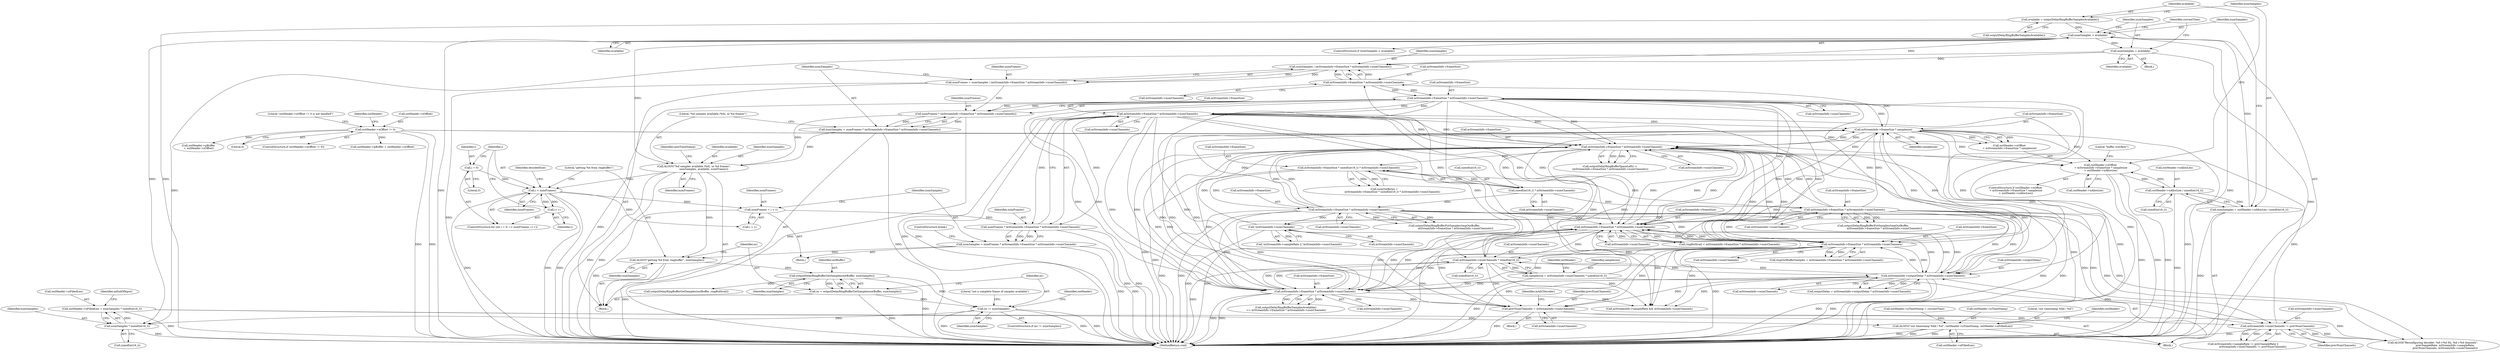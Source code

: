 digraph "0_Android_8e438e153f661e9df8db0ac41d587e940352df06@API" {
"1001277" [label="(Call,outHeader->nFilledLen = numSamples * sizeof(int16_t))"];
"1001281" [label="(Call,numSamples * sizeof(int16_t))"];
"1001102" [label="(Call,numSamples > available)"];
"1001093" [label="(Call,numSamples = outHeader->nAllocLen / sizeof(int16_t))"];
"1001095" [label="(Call,outHeader->nAllocLen / sizeof(int16_t))"];
"1001063" [label="(Call,outHeader->nOffset\n + mStreamInfo->frameSize * samplesize\n > outHeader->nAllocLen)"];
"1001029" [label="(Call,outHeader->nOffset != 0)"];
"1001068" [label="(Call,mStreamInfo->frameSize * samplesize)"];
"1000713" [label="(Call,mStreamInfo->frameSize * mStreamInfo->numChannels)"];
"1000664" [label="(Call,mStreamInfo->frameSize * sizeof(int16_t) * mStreamInfo->numChannels)"];
"1000592" [label="(Call,mStreamInfo->frameSize * mStreamInfo->numChannels)"];
"1000683" [label="(Call,mStreamInfo->frameSize * mStreamInfo->numChannels)"];
"1000668" [label="(Call,sizeof(int16_t) * mStreamInfo->numChannels)"];
"1001353" [label="(Call,mStreamInfo->frameSize * mStreamInfo->numChannels)"];
"1000982" [label="(Call,mStreamInfo->frameSize * mStreamInfo->numChannels)"];
"1001132" [label="(Call,mStreamInfo->frameSize * mStreamInfo->numChannels)"];
"1001121" [label="(Call,mStreamInfo->frameSize * mStreamInfo->numChannels)"];
"1001056" [label="(Call,mStreamInfo->numChannels * sizeof(int16_t))"];
"1000906" [label="(Call,mStreamInfo->outputDelay * mStreamInfo->numChannels)"];
"1000845" [label="(Call,!mStreamInfo->numChannels)"];
"1001009" [label="(Call,mStreamInfo->frameSize * mStreamInfo->numChannels)"];
"1001244" [label="(Call,mStreamInfo->frameSize * mStreamInfo->numChannels)"];
"1000784" [label="(Call,mStreamInfo->numChannels != prevNumChannels)"];
"1000549" [label="(Call,prevNumChannels = mStreamInfo->numChannels)"];
"1001054" [label="(Call,samplesize = mStreamInfo->numChannels * sizeof(int16_t))"];
"1001089" [label="(Call,available = outputDelayRingBufferSamplesAvailable())"];
"1001106" [label="(Call,numSamples = available)"];
"1001262" [label="(Call,ns != numSamples)"];
"1001256" [label="(Call,ns = outputDelayRingBufferGetSamples(outBuffer, numSamples))"];
"1001258" [label="(Call,outputDelayRingBufferGetSamples(outBuffer, numSamples))"];
"1001252" [label="(Call,ALOGV(\"getting %d from ringbuffer\", numSamples))"];
"1001240" [label="(Call,numSamples = numFrames * mStreamInfo->frameSize * mStreamInfo->numChannels)"];
"1001242" [label="(Call,numFrames * mStreamInfo->frameSize * mStreamInfo->numChannels)"];
"1001235" [label="(Call,numFrames = i + 1)"];
"1001165" [label="(Call,i < numFrames)"];
"1001162" [label="(Call,i = 0)"];
"1001168" [label="(Call,i++)"];
"1001139" [label="(Call,ALOGV(\"%d samples available (%d), or %d frames\",\n                        numSamples, available, numFrames))"];
"1001128" [label="(Call,numSamples = numFrames * (mStreamInfo->frameSize * mStreamInfo->numChannels))"];
"1001130" [label="(Call,numFrames * (mStreamInfo->frameSize * mStreamInfo->numChannels))"];
"1001117" [label="(Call,numFrames = numSamples / (mStreamInfo->frameSize * mStreamInfo->numChannels))"];
"1001119" [label="(Call,numSamples / (mStreamInfo->frameSize * mStreamInfo->numChannels))"];
"1001327" [label="(Call,ALOGV(\"out timestamp %lld / %d\", outHeader->nTimeStamp, outHeader->nFilledLen))"];
"1001252" [label="(Call,ALOGV(\"getting %d from ringbuffer\", numSamples))"];
"1001281" [label="(Call,numSamples * sizeof(int16_t))"];
"1000592" [label="(Call,mStreamInfo->frameSize * mStreamInfo->numChannels)"];
"1000910" [label="(Call,mStreamInfo->numChannels)"];
"1001142" [label="(Identifier,available)"];
"1000668" [label="(Call,sizeof(int16_t) * mStreamInfo->numChannels)"];
"1001060" [label="(Call,sizeof(int16_t))"];
"1001279" [label="(Identifier,outHeader)"];
"1001259" [label="(Identifier,outBuffer)"];
"1001236" [label="(Identifier,numFrames)"];
"1001068" [label="(Call,mStreamInfo->frameSize * samplesize)"];
"1001089" [label="(Call,available = outputDelayRingBufferSamplesAvailable())"];
"1000664" [label="(Call,mStreamInfo->frameSize * sizeof(int16_t) * mStreamInfo->numChannels)"];
"1000785" [label="(Call,mStreamInfo->numChannels)"];
"1001310" [label="(Call,outHeader->nTimeStamp = currentTime)"];
"1000714" [label="(Call,mStreamInfo->frameSize)"];
"1000593" [label="(Call,mStreamInfo->frameSize)"];
"1001162" [label="(Call,i = 0)"];
"1001094" [label="(Identifier,numSamples)"];
"1001056" [label="(Call,mStreamInfo->numChannels * sizeof(int16_t))"];
"1001130" [label="(Call,numFrames * (mStreamInfo->frameSize * mStreamInfo->numChannels))"];
"1000788" [label="(Identifier,prevNumChannels)"];
"1000687" [label="(Call,mStreamInfo->numChannels)"];
"1000986" [label="(Call,mStreamInfo->numChannels)"];
"1000555" [label="(Identifier,mAACDecoder)"];
"1001243" [label="(Identifier,numFrames)"];
"1000784" [label="(Call,mStreamInfo->numChannels != prevNumChannels)"];
"1001007" [label="(Call,outputDelayRingBufferSamplesAvailable()\n >= mStreamInfo->frameSize * mStreamInfo->numChannels)"];
"1001090" [label="(Identifier,available)"];
"1001108" [label="(Identifier,available)"];
"1001254" [label="(Identifier,numSamples)"];
"1000147" [label="(Block,)"];
"1001103" [label="(Identifier,numSamples)"];
"1001111" [label="(Identifier,currentTime)"];
"1001115" [label="(Block,)"];
"1001329" [label="(Call,outHeader->nTimeStamp)"];
"1001133" [label="(Call,mStreamInfo->frameSize)"];
"1001099" [label="(Call,sizeof(int16_t))"];
"1001028" [label="(ControlStructure,if (outHeader->nOffset != 0))"];
"1000550" [label="(Identifier,prevNumChannels)"];
"1001167" [label="(Identifier,numFrames)"];
"1001267" [label="(Literal,\"not a complete frame of samples available\")"];
"1001332" [label="(Call,outHeader->nFilledLen)"];
"1000681" [label="(Call,outputDelayRingBufferPutSamples(tmpOutBuffer,\n                            mStreamInfo->frameSize * mStreamInfo->numChannels))"];
"1001263" [label="(Identifier,ns)"];
"1000717" [label="(Call,mStreamInfo->numChannels)"];
"1000551" [label="(Call,mStreamInfo->numChannels)"];
"1001251" [label="(ControlStructure,break;)"];
"1000711" [label="(Call,outputDelayRingBufferPutSamples(tmpOutBuffer,\n                            mStreamInfo->frameSize * mStreamInfo->numChannels))"];
"1000845" [label="(Call,!mStreamInfo->numChannels)"];
"1001143" [label="(Identifier,numFrames)"];
"1001168" [label="(Call,i++)"];
"1001141" [label="(Identifier,numSamples)"];
"1001282" [label="(Identifier,numSamples)"];
"1000906" [label="(Call,mStreamInfo->outputDelay * mStreamInfo->numChannels)"];
"1001101" [label="(ControlStructure,if (numSamples > available))"];
"1001104" [label="(Identifier,available)"];
"1001287" [label="(Identifier,mEndOfInput)"];
"1000590" [label="(Call,outputDelayRingBufferSpaceLeft() <\n (mStreamInfo->frameSize * mStreamInfo->numChannels))"];
"1001261" [label="(ControlStructure,if (ns != numSamples))"];
"1001093" [label="(Call,numSamples = outHeader->nAllocLen / sizeof(int16_t))"];
"1001122" [label="(Call,mStreamInfo->frameSize)"];
"1001262" [label="(Call,ns != numSamples)"];
"1001072" [label="(Identifier,samplesize)"];
"1001283" [label="(Call,sizeof(int16_t))"];
"1001328" [label="(Literal,\"out timestamp %lld / %d\")"];
"1001264" [label="(Identifier,numSamples)"];
"1001336" [label="(Identifier,outHeader)"];
"1001066" [label="(Identifier,outHeader)"];
"1001437" [label="(MethodReturn,void)"];
"1001046" [label="(Call,outHeader->pBuffer + outHeader->nOffset)"];
"1001160" [label="(ControlStructure,for (int i = 0; i < numFrames; i++))"];
"1000983" [label="(Call,mStreamInfo->frameSize)"];
"1001379" [label="(Call,outHeader->pBuffer\n + outHeader->nOffset)"];
"1001055" [label="(Identifier,samplesize)"];
"1000662" [label="(Call,numOutBytes =\n                    mStreamInfo->frameSize * sizeof(int16_t) * mStreamInfo->numChannels)"];
"1001389" [label="(Call,outputDelayRingBufferGetSamples(outBuffer, ringBufAvail))"];
"1001033" [label="(Literal,0)"];
"1001078" [label="(Literal,\"buffer overflow\")"];
"1001030" [label="(Call,outHeader->nOffset)"];
"1001248" [label="(Call,mStreamInfo->numChannels)"];
"1001010" [label="(Call,mStreamInfo->frameSize)"];
"1000907" [label="(Call,mStreamInfo->outputDelay)"];
"1000274" [label="(Call,mStreamInfo->sampleRate && mStreamInfo->numChannels)"];
"1001327" [label="(Call,ALOGV(\"out timestamp %lld / %d\", outHeader->nTimeStamp, outHeader->nFilledLen))"];
"1001120" [label="(Identifier,numSamples)"];
"1001166" [label="(Identifier,i)"];
"1001128" [label="(Call,numSamples = numFrames * (mStreamInfo->frameSize * mStreamInfo->numChannels))"];
"1000980" [label="(Call,tmpOutBufferSamples = mStreamInfo->frameSize * mStreamInfo->numChannels)"];
"1000904" [label="(Call,outputDelay = mStreamInfo->outputDelay * mStreamInfo->numChannels)"];
"1001095" [label="(Call,outHeader->nAllocLen / sizeof(int16_t))"];
"1001253" [label="(Literal,\"getting %d from ringbuffer\")"];
"1001013" [label="(Call,mStreamInfo->numChannels)"];
"1001073" [label="(Call,outHeader->nAllocLen)"];
"1001102" [label="(Call,numSamples > available)"];
"1001054" [label="(Call,samplesize = mStreamInfo->numChannels * sizeof(int16_t))"];
"1000846" [label="(Call,mStreamInfo->numChannels)"];
"1001256" [label="(Call,ns = outputDelayRingBufferGetSamples(outBuffer, numSamples))"];
"1001062" [label="(ControlStructure,if (outHeader->nOffset\n + mStreamInfo->frameSize * samplesize\n > outHeader->nAllocLen))"];
"1001064" [label="(Call,outHeader->nOffset\n + mStreamInfo->frameSize * samplesize)"];
"1001029" [label="(Call,outHeader->nOffset != 0)"];
"1000549" [label="(Call,prevNumChannels = mStreamInfo->numChannels)"];
"1001063" [label="(Call,outHeader->nOffset\n + mStreamInfo->frameSize * samplesize\n > outHeader->nAllocLen)"];
"1001277" [label="(Call,outHeader->nFilledLen = numSamples * sizeof(int16_t))"];
"1001354" [label="(Call,mStreamInfo->frameSize)"];
"1001245" [label="(Call,mStreamInfo->frameSize)"];
"1001106" [label="(Call,numSamples = available)"];
"1001260" [label="(Identifier,numSamples)"];
"1001139" [label="(Call,ALOGV(\"%d samples available (%d), or %d frames\",\n                        numSamples, available, numFrames))"];
"1001132" [label="(Call,mStreamInfo->frameSize * mStreamInfo->numChannels)"];
"1001235" [label="(Call,numFrames = i + 1)"];
"1001165" [label="(Call,i < numFrames)"];
"1001241" [label="(Identifier,numSamples)"];
"1000665" [label="(Call,mStreamInfo->frameSize)"];
"1001242" [label="(Call,numFrames * mStreamInfo->frameSize * mStreamInfo->numChannels)"];
"1001036" [label="(Literal,\"outHeader->nOffset != 0 is not handled\")"];
"1001131" [label="(Identifier,numFrames)"];
"1000683" [label="(Call,mStreamInfo->frameSize * mStreamInfo->numChannels)"];
"1001257" [label="(Identifier,ns)"];
"1000713" [label="(Call,mStreamInfo->frameSize * mStreamInfo->numChannels)"];
"1000671" [label="(Call,mStreamInfo->numChannels)"];
"1001278" [label="(Call,outHeader->nFilledLen)"];
"1001091" [label="(Call,outputDelayRingBufferSamplesAvailable())"];
"1001009" [label="(Call,mStreamInfo->frameSize * mStreamInfo->numChannels)"];
"1000982" [label="(Call,mStreamInfo->frameSize * mStreamInfo->numChannels)"];
"1001125" [label="(Call,mStreamInfo->numChannels)"];
"1001105" [label="(Block,)"];
"1001096" [label="(Call,outHeader->nAllocLen)"];
"1001258" [label="(Call,outputDelayRingBufferGetSamples(outBuffer, numSamples))"];
"1001117" [label="(Call,numFrames = numSamples / (mStreamInfo->frameSize * mStreamInfo->numChannels))"];
"1001173" [label="(Identifier,decodedSize)"];
"1000778" [label="(Call,mStreamInfo->sampleRate != prevSampleRate ||\n                        mStreamInfo->numChannels != prevNumChannels)"];
"1001237" [label="(Call,i + 1)"];
"1001048" [label="(Identifier,outHeader)"];
"1001121" [label="(Call,mStreamInfo->frameSize * mStreamInfo->numChannels)"];
"1001163" [label="(Identifier,i)"];
"1000684" [label="(Call,mStreamInfo->frameSize)"];
"1001357" [label="(Call,mStreamInfo->numChannels)"];
"1001119" [label="(Call,numSamples / (mStreamInfo->frameSize * mStreamInfo->numChannels))"];
"1000790" [label="(Call,ALOGI(\"Reconfiguring decoder: %d->%d Hz, %d->%d channels\",\n                              prevSampleRate, mStreamInfo->sampleRate,\n                              prevNumChannels, mStreamInfo->numChannels))"];
"1001118" [label="(Identifier,numFrames)"];
"1001169" [label="(Identifier,i)"];
"1000596" [label="(Call,mStreamInfo->numChannels)"];
"1001351" [label="(Call,ringBufAvail < mStreamInfo->frameSize * mStreamInfo->numChannels)"];
"1001129" [label="(Identifier,numSamples)"];
"1001207" [label="(Block,)"];
"1000669" [label="(Call,sizeof(int16_t))"];
"1001164" [label="(Literal,0)"];
"1001016" [label="(Block,)"];
"1000840" [label="(Call,!mStreamInfo->sampleRate || !mStreamInfo->numChannels)"];
"1001146" [label="(Identifier,nextTimeStamp)"];
"1001353" [label="(Call,mStreamInfo->frameSize * mStreamInfo->numChannels)"];
"1001136" [label="(Call,mStreamInfo->numChannels)"];
"1001240" [label="(Call,numSamples = numFrames * mStreamInfo->frameSize * mStreamInfo->numChannels)"];
"1001057" [label="(Call,mStreamInfo->numChannels)"];
"1001140" [label="(Literal,\"%d samples available (%d), or %d frames\")"];
"1001069" [label="(Call,mStreamInfo->frameSize)"];
"1001107" [label="(Identifier,numSamples)"];
"1001244" [label="(Call,mStreamInfo->frameSize * mStreamInfo->numChannels)"];
"1001277" -> "1001016"  [label="AST: "];
"1001277" -> "1001281"  [label="CFG: "];
"1001278" -> "1001277"  [label="AST: "];
"1001281" -> "1001277"  [label="AST: "];
"1001287" -> "1001277"  [label="CFG: "];
"1001277" -> "1001437"  [label="DDG: "];
"1001281" -> "1001277"  [label="DDG: "];
"1001277" -> "1001327"  [label="DDG: "];
"1001281" -> "1001283"  [label="CFG: "];
"1001282" -> "1001281"  [label="AST: "];
"1001283" -> "1001281"  [label="AST: "];
"1001281" -> "1001437"  [label="DDG: "];
"1001102" -> "1001281"  [label="DDG: "];
"1001106" -> "1001281"  [label="DDG: "];
"1001262" -> "1001281"  [label="DDG: "];
"1001102" -> "1001101"  [label="AST: "];
"1001102" -> "1001104"  [label="CFG: "];
"1001103" -> "1001102"  [label="AST: "];
"1001104" -> "1001102"  [label="AST: "];
"1001107" -> "1001102"  [label="CFG: "];
"1001111" -> "1001102"  [label="CFG: "];
"1001102" -> "1001437"  [label="DDG: "];
"1001102" -> "1001437"  [label="DDG: "];
"1001093" -> "1001102"  [label="DDG: "];
"1001089" -> "1001102"  [label="DDG: "];
"1001102" -> "1001106"  [label="DDG: "];
"1001102" -> "1001119"  [label="DDG: "];
"1001102" -> "1001139"  [label="DDG: "];
"1001093" -> "1001016"  [label="AST: "];
"1001093" -> "1001095"  [label="CFG: "];
"1001094" -> "1001093"  [label="AST: "];
"1001095" -> "1001093"  [label="AST: "];
"1001103" -> "1001093"  [label="CFG: "];
"1001093" -> "1001437"  [label="DDG: "];
"1001095" -> "1001093"  [label="DDG: "];
"1001095" -> "1001099"  [label="CFG: "];
"1001096" -> "1001095"  [label="AST: "];
"1001099" -> "1001095"  [label="AST: "];
"1001095" -> "1001437"  [label="DDG: "];
"1001095" -> "1001063"  [label="DDG: "];
"1001063" -> "1001095"  [label="DDG: "];
"1001063" -> "1001062"  [label="AST: "];
"1001063" -> "1001073"  [label="CFG: "];
"1001064" -> "1001063"  [label="AST: "];
"1001073" -> "1001063"  [label="AST: "];
"1001078" -> "1001063"  [label="CFG: "];
"1001090" -> "1001063"  [label="CFG: "];
"1001063" -> "1001437"  [label="DDG: "];
"1001063" -> "1001437"  [label="DDG: "];
"1001063" -> "1001437"  [label="DDG: "];
"1001029" -> "1001063"  [label="DDG: "];
"1001068" -> "1001063"  [label="DDG: "];
"1001068" -> "1001063"  [label="DDG: "];
"1001029" -> "1001028"  [label="AST: "];
"1001029" -> "1001033"  [label="CFG: "];
"1001030" -> "1001029"  [label="AST: "];
"1001033" -> "1001029"  [label="AST: "];
"1001036" -> "1001029"  [label="CFG: "];
"1001048" -> "1001029"  [label="CFG: "];
"1001029" -> "1001437"  [label="DDG: "];
"1001029" -> "1001437"  [label="DDG: "];
"1001029" -> "1001046"  [label="DDG: "];
"1001029" -> "1001064"  [label="DDG: "];
"1001029" -> "1001379"  [label="DDG: "];
"1001068" -> "1001064"  [label="AST: "];
"1001068" -> "1001072"  [label="CFG: "];
"1001069" -> "1001068"  [label="AST: "];
"1001072" -> "1001068"  [label="AST: "];
"1001064" -> "1001068"  [label="CFG: "];
"1001068" -> "1001437"  [label="DDG: "];
"1001068" -> "1001437"  [label="DDG: "];
"1001068" -> "1000592"  [label="DDG: "];
"1001068" -> "1000982"  [label="DDG: "];
"1001068" -> "1001009"  [label="DDG: "];
"1001068" -> "1001064"  [label="DDG: "];
"1001068" -> "1001064"  [label="DDG: "];
"1000713" -> "1001068"  [label="DDG: "];
"1000683" -> "1001068"  [label="DDG: "];
"1001353" -> "1001068"  [label="DDG: "];
"1000982" -> "1001068"  [label="DDG: "];
"1001132" -> "1001068"  [label="DDG: "];
"1001009" -> "1001068"  [label="DDG: "];
"1001244" -> "1001068"  [label="DDG: "];
"1000592" -> "1001068"  [label="DDG: "];
"1001054" -> "1001068"  [label="DDG: "];
"1001068" -> "1001121"  [label="DDG: "];
"1001068" -> "1001353"  [label="DDG: "];
"1000713" -> "1000711"  [label="AST: "];
"1000713" -> "1000717"  [label="CFG: "];
"1000714" -> "1000713"  [label="AST: "];
"1000717" -> "1000713"  [label="AST: "];
"1000711" -> "1000713"  [label="CFG: "];
"1000713" -> "1001437"  [label="DDG: "];
"1000713" -> "1001437"  [label="DDG: "];
"1000713" -> "1000592"  [label="DDG: "];
"1000713" -> "1000592"  [label="DDG: "];
"1000713" -> "1000711"  [label="DDG: "];
"1000713" -> "1000711"  [label="DDG: "];
"1000664" -> "1000713"  [label="DDG: "];
"1000668" -> "1000713"  [label="DDG: "];
"1000713" -> "1000784"  [label="DDG: "];
"1000713" -> "1000790"  [label="DDG: "];
"1000713" -> "1000845"  [label="DDG: "];
"1000713" -> "1000906"  [label="DDG: "];
"1000713" -> "1000982"  [label="DDG: "];
"1000713" -> "1001009"  [label="DDG: "];
"1000713" -> "1001353"  [label="DDG: "];
"1000664" -> "1000662"  [label="AST: "];
"1000664" -> "1000668"  [label="CFG: "];
"1000665" -> "1000664"  [label="AST: "];
"1000668" -> "1000664"  [label="AST: "];
"1000662" -> "1000664"  [label="CFG: "];
"1000664" -> "1001437"  [label="DDG: "];
"1000664" -> "1000662"  [label="DDG: "];
"1000664" -> "1000662"  [label="DDG: "];
"1000592" -> "1000664"  [label="DDG: "];
"1000668" -> "1000664"  [label="DDG: "];
"1000664" -> "1000683"  [label="DDG: "];
"1000592" -> "1000590"  [label="AST: "];
"1000592" -> "1000596"  [label="CFG: "];
"1000593" -> "1000592"  [label="AST: "];
"1000596" -> "1000592"  [label="AST: "];
"1000590" -> "1000592"  [label="CFG: "];
"1000592" -> "1001437"  [label="DDG: "];
"1000592" -> "1001437"  [label="DDG: "];
"1000592" -> "1000590"  [label="DDG: "];
"1000592" -> "1000590"  [label="DDG: "];
"1000683" -> "1000592"  [label="DDG: "];
"1000683" -> "1000592"  [label="DDG: "];
"1001353" -> "1000592"  [label="DDG: "];
"1001353" -> "1000592"  [label="DDG: "];
"1000982" -> "1000592"  [label="DDG: "];
"1000982" -> "1000592"  [label="DDG: "];
"1001132" -> "1000592"  [label="DDG: "];
"1001132" -> "1000592"  [label="DDG: "];
"1001009" -> "1000592"  [label="DDG: "];
"1001009" -> "1000592"  [label="DDG: "];
"1001244" -> "1000592"  [label="DDG: "];
"1001244" -> "1000592"  [label="DDG: "];
"1000784" -> "1000592"  [label="DDG: "];
"1000845" -> "1000592"  [label="DDG: "];
"1001056" -> "1000592"  [label="DDG: "];
"1000906" -> "1000592"  [label="DDG: "];
"1000592" -> "1000668"  [label="DDG: "];
"1000592" -> "1000906"  [label="DDG: "];
"1000592" -> "1000982"  [label="DDG: "];
"1000592" -> "1001009"  [label="DDG: "];
"1000592" -> "1001353"  [label="DDG: "];
"1000683" -> "1000681"  [label="AST: "];
"1000683" -> "1000687"  [label="CFG: "];
"1000684" -> "1000683"  [label="AST: "];
"1000687" -> "1000683"  [label="AST: "];
"1000681" -> "1000683"  [label="CFG: "];
"1000683" -> "1001437"  [label="DDG: "];
"1000683" -> "1001437"  [label="DDG: "];
"1000683" -> "1000681"  [label="DDG: "];
"1000683" -> "1000681"  [label="DDG: "];
"1000668" -> "1000683"  [label="DDG: "];
"1000683" -> "1000784"  [label="DDG: "];
"1000683" -> "1000790"  [label="DDG: "];
"1000683" -> "1000845"  [label="DDG: "];
"1000683" -> "1000906"  [label="DDG: "];
"1000683" -> "1000982"  [label="DDG: "];
"1000683" -> "1001009"  [label="DDG: "];
"1000683" -> "1001353"  [label="DDG: "];
"1000668" -> "1000671"  [label="CFG: "];
"1000669" -> "1000668"  [label="AST: "];
"1000671" -> "1000668"  [label="AST: "];
"1001353" -> "1001351"  [label="AST: "];
"1001353" -> "1001357"  [label="CFG: "];
"1001354" -> "1001353"  [label="AST: "];
"1001357" -> "1001353"  [label="AST: "];
"1001351" -> "1001353"  [label="CFG: "];
"1001353" -> "1001437"  [label="DDG: "];
"1001353" -> "1001437"  [label="DDG: "];
"1001353" -> "1000274"  [label="DDG: "];
"1001353" -> "1000549"  [label="DDG: "];
"1001353" -> "1000906"  [label="DDG: "];
"1001353" -> "1000982"  [label="DDG: "];
"1001353" -> "1001009"  [label="DDG: "];
"1001353" -> "1001351"  [label="DDG: "];
"1001353" -> "1001351"  [label="DDG: "];
"1000982" -> "1001353"  [label="DDG: "];
"1000982" -> "1001353"  [label="DDG: "];
"1001132" -> "1001353"  [label="DDG: "];
"1001132" -> "1001353"  [label="DDG: "];
"1001009" -> "1001353"  [label="DDG: "];
"1001009" -> "1001353"  [label="DDG: "];
"1001244" -> "1001353"  [label="DDG: "];
"1001244" -> "1001353"  [label="DDG: "];
"1001056" -> "1001353"  [label="DDG: "];
"1000906" -> "1001353"  [label="DDG: "];
"1000982" -> "1000980"  [label="AST: "];
"1000982" -> "1000986"  [label="CFG: "];
"1000983" -> "1000982"  [label="AST: "];
"1000986" -> "1000982"  [label="AST: "];
"1000980" -> "1000982"  [label="CFG: "];
"1000982" -> "1001437"  [label="DDG: "];
"1000982" -> "1001437"  [label="DDG: "];
"1000982" -> "1000274"  [label="DDG: "];
"1000982" -> "1000549"  [label="DDG: "];
"1000982" -> "1000906"  [label="DDG: "];
"1000982" -> "1000980"  [label="DDG: "];
"1000982" -> "1000980"  [label="DDG: "];
"1001132" -> "1000982"  [label="DDG: "];
"1001009" -> "1000982"  [label="DDG: "];
"1001244" -> "1000982"  [label="DDG: "];
"1000906" -> "1000982"  [label="DDG: "];
"1000982" -> "1001009"  [label="DDG: "];
"1000982" -> "1001009"  [label="DDG: "];
"1000982" -> "1001056"  [label="DDG: "];
"1001132" -> "1001130"  [label="AST: "];
"1001132" -> "1001136"  [label="CFG: "];
"1001133" -> "1001132"  [label="AST: "];
"1001136" -> "1001132"  [label="AST: "];
"1001130" -> "1001132"  [label="CFG: "];
"1001132" -> "1001437"  [label="DDG: "];
"1001132" -> "1001437"  [label="DDG: "];
"1001132" -> "1000274"  [label="DDG: "];
"1001132" -> "1000549"  [label="DDG: "];
"1001132" -> "1000906"  [label="DDG: "];
"1001132" -> "1001009"  [label="DDG: "];
"1001132" -> "1001009"  [label="DDG: "];
"1001132" -> "1001056"  [label="DDG: "];
"1001132" -> "1001130"  [label="DDG: "];
"1001132" -> "1001130"  [label="DDG: "];
"1001121" -> "1001132"  [label="DDG: "];
"1001121" -> "1001132"  [label="DDG: "];
"1001132" -> "1001244"  [label="DDG: "];
"1001132" -> "1001244"  [label="DDG: "];
"1001121" -> "1001119"  [label="AST: "];
"1001121" -> "1001125"  [label="CFG: "];
"1001122" -> "1001121"  [label="AST: "];
"1001125" -> "1001121"  [label="AST: "];
"1001119" -> "1001121"  [label="CFG: "];
"1001121" -> "1001119"  [label="DDG: "];
"1001121" -> "1001119"  [label="DDG: "];
"1001056" -> "1001121"  [label="DDG: "];
"1001056" -> "1001054"  [label="AST: "];
"1001056" -> "1001060"  [label="CFG: "];
"1001057" -> "1001056"  [label="AST: "];
"1001060" -> "1001056"  [label="AST: "];
"1001054" -> "1001056"  [label="CFG: "];
"1001056" -> "1001437"  [label="DDG: "];
"1001056" -> "1000274"  [label="DDG: "];
"1001056" -> "1000549"  [label="DDG: "];
"1001056" -> "1000906"  [label="DDG: "];
"1001056" -> "1001009"  [label="DDG: "];
"1001056" -> "1001054"  [label="DDG: "];
"1000906" -> "1001056"  [label="DDG: "];
"1001009" -> "1001056"  [label="DDG: "];
"1001244" -> "1001056"  [label="DDG: "];
"1000906" -> "1000904"  [label="AST: "];
"1000906" -> "1000910"  [label="CFG: "];
"1000907" -> "1000906"  [label="AST: "];
"1000910" -> "1000906"  [label="AST: "];
"1000904" -> "1000906"  [label="CFG: "];
"1000906" -> "1001437"  [label="DDG: "];
"1000906" -> "1001437"  [label="DDG: "];
"1000906" -> "1000274"  [label="DDG: "];
"1000906" -> "1000549"  [label="DDG: "];
"1000906" -> "1000904"  [label="DDG: "];
"1000906" -> "1000904"  [label="DDG: "];
"1000845" -> "1000906"  [label="DDG: "];
"1001009" -> "1000906"  [label="DDG: "];
"1001244" -> "1000906"  [label="DDG: "];
"1000784" -> "1000906"  [label="DDG: "];
"1000906" -> "1001009"  [label="DDG: "];
"1000845" -> "1000840"  [label="AST: "];
"1000845" -> "1000846"  [label="CFG: "];
"1000846" -> "1000845"  [label="AST: "];
"1000840" -> "1000845"  [label="CFG: "];
"1000845" -> "1001437"  [label="DDG: "];
"1000845" -> "1000840"  [label="DDG: "];
"1001009" -> "1001007"  [label="AST: "];
"1001009" -> "1001013"  [label="CFG: "];
"1001010" -> "1001009"  [label="AST: "];
"1001013" -> "1001009"  [label="AST: "];
"1001007" -> "1001009"  [label="CFG: "];
"1001009" -> "1001437"  [label="DDG: "];
"1001009" -> "1001437"  [label="DDG: "];
"1001009" -> "1000274"  [label="DDG: "];
"1001009" -> "1000549"  [label="DDG: "];
"1001009" -> "1001007"  [label="DDG: "];
"1001009" -> "1001007"  [label="DDG: "];
"1001244" -> "1001009"  [label="DDG: "];
"1001244" -> "1001009"  [label="DDG: "];
"1001244" -> "1001242"  [label="AST: "];
"1001244" -> "1001248"  [label="CFG: "];
"1001245" -> "1001244"  [label="AST: "];
"1001248" -> "1001244"  [label="AST: "];
"1001242" -> "1001244"  [label="CFG: "];
"1001244" -> "1001437"  [label="DDG: "];
"1001244" -> "1001437"  [label="DDG: "];
"1001244" -> "1000274"  [label="DDG: "];
"1001244" -> "1000549"  [label="DDG: "];
"1001244" -> "1001242"  [label="DDG: "];
"1001244" -> "1001242"  [label="DDG: "];
"1000784" -> "1000778"  [label="AST: "];
"1000784" -> "1000788"  [label="CFG: "];
"1000785" -> "1000784"  [label="AST: "];
"1000788" -> "1000784"  [label="AST: "];
"1000778" -> "1000784"  [label="CFG: "];
"1000784" -> "1001437"  [label="DDG: "];
"1000784" -> "1000778"  [label="DDG: "];
"1000784" -> "1000778"  [label="DDG: "];
"1000549" -> "1000784"  [label="DDG: "];
"1000784" -> "1000790"  [label="DDG: "];
"1000784" -> "1000790"  [label="DDG: "];
"1000549" -> "1000147"  [label="AST: "];
"1000549" -> "1000551"  [label="CFG: "];
"1000550" -> "1000549"  [label="AST: "];
"1000551" -> "1000549"  [label="AST: "];
"1000555" -> "1000549"  [label="CFG: "];
"1000549" -> "1001437"  [label="DDG: "];
"1000549" -> "1000790"  [label="DDG: "];
"1001054" -> "1001016"  [label="AST: "];
"1001055" -> "1001054"  [label="AST: "];
"1001066" -> "1001054"  [label="CFG: "];
"1001054" -> "1001437"  [label="DDG: "];
"1001089" -> "1001016"  [label="AST: "];
"1001089" -> "1001091"  [label="CFG: "];
"1001090" -> "1001089"  [label="AST: "];
"1001091" -> "1001089"  [label="AST: "];
"1001094" -> "1001089"  [label="CFG: "];
"1001089" -> "1001437"  [label="DDG: "];
"1001106" -> "1001105"  [label="AST: "];
"1001106" -> "1001108"  [label="CFG: "];
"1001107" -> "1001106"  [label="AST: "];
"1001108" -> "1001106"  [label="AST: "];
"1001111" -> "1001106"  [label="CFG: "];
"1001106" -> "1001437"  [label="DDG: "];
"1001106" -> "1001119"  [label="DDG: "];
"1001262" -> "1001261"  [label="AST: "];
"1001262" -> "1001264"  [label="CFG: "];
"1001263" -> "1001262"  [label="AST: "];
"1001264" -> "1001262"  [label="AST: "];
"1001267" -> "1001262"  [label="CFG: "];
"1001279" -> "1001262"  [label="CFG: "];
"1001262" -> "1001437"  [label="DDG: "];
"1001262" -> "1001437"  [label="DDG: "];
"1001262" -> "1001437"  [label="DDG: "];
"1001256" -> "1001262"  [label="DDG: "];
"1001258" -> "1001262"  [label="DDG: "];
"1001256" -> "1001115"  [label="AST: "];
"1001256" -> "1001258"  [label="CFG: "];
"1001257" -> "1001256"  [label="AST: "];
"1001258" -> "1001256"  [label="AST: "];
"1001263" -> "1001256"  [label="CFG: "];
"1001256" -> "1001437"  [label="DDG: "];
"1001258" -> "1001256"  [label="DDG: "];
"1001258" -> "1001256"  [label="DDG: "];
"1001258" -> "1001260"  [label="CFG: "];
"1001259" -> "1001258"  [label="AST: "];
"1001260" -> "1001258"  [label="AST: "];
"1001258" -> "1001437"  [label="DDG: "];
"1001252" -> "1001258"  [label="DDG: "];
"1001258" -> "1001389"  [label="DDG: "];
"1001252" -> "1001115"  [label="AST: "];
"1001252" -> "1001254"  [label="CFG: "];
"1001253" -> "1001252"  [label="AST: "];
"1001254" -> "1001252"  [label="AST: "];
"1001257" -> "1001252"  [label="CFG: "];
"1001252" -> "1001437"  [label="DDG: "];
"1001240" -> "1001252"  [label="DDG: "];
"1001139" -> "1001252"  [label="DDG: "];
"1001240" -> "1001207"  [label="AST: "];
"1001240" -> "1001242"  [label="CFG: "];
"1001241" -> "1001240"  [label="AST: "];
"1001242" -> "1001240"  [label="AST: "];
"1001251" -> "1001240"  [label="CFG: "];
"1001240" -> "1001437"  [label="DDG: "];
"1001240" -> "1001437"  [label="DDG: "];
"1001242" -> "1001240"  [label="DDG: "];
"1001242" -> "1001240"  [label="DDG: "];
"1001243" -> "1001242"  [label="AST: "];
"1001242" -> "1001437"  [label="DDG: "];
"1001242" -> "1001437"  [label="DDG: "];
"1001235" -> "1001242"  [label="DDG: "];
"1001235" -> "1001207"  [label="AST: "];
"1001235" -> "1001237"  [label="CFG: "];
"1001236" -> "1001235"  [label="AST: "];
"1001237" -> "1001235"  [label="AST: "];
"1001241" -> "1001235"  [label="CFG: "];
"1001235" -> "1001437"  [label="DDG: "];
"1001165" -> "1001235"  [label="DDG: "];
"1001165" -> "1001160"  [label="AST: "];
"1001165" -> "1001167"  [label="CFG: "];
"1001166" -> "1001165"  [label="AST: "];
"1001167" -> "1001165"  [label="AST: "];
"1001173" -> "1001165"  [label="CFG: "];
"1001253" -> "1001165"  [label="CFG: "];
"1001165" -> "1001437"  [label="DDG: "];
"1001165" -> "1001437"  [label="DDG: "];
"1001165" -> "1001437"  [label="DDG: "];
"1001162" -> "1001165"  [label="DDG: "];
"1001168" -> "1001165"  [label="DDG: "];
"1001139" -> "1001165"  [label="DDG: "];
"1001165" -> "1001168"  [label="DDG: "];
"1001165" -> "1001237"  [label="DDG: "];
"1001162" -> "1001160"  [label="AST: "];
"1001162" -> "1001164"  [label="CFG: "];
"1001163" -> "1001162"  [label="AST: "];
"1001164" -> "1001162"  [label="AST: "];
"1001166" -> "1001162"  [label="CFG: "];
"1001168" -> "1001160"  [label="AST: "];
"1001168" -> "1001169"  [label="CFG: "];
"1001169" -> "1001168"  [label="AST: "];
"1001166" -> "1001168"  [label="CFG: "];
"1001139" -> "1001115"  [label="AST: "];
"1001139" -> "1001143"  [label="CFG: "];
"1001140" -> "1001139"  [label="AST: "];
"1001141" -> "1001139"  [label="AST: "];
"1001142" -> "1001139"  [label="AST: "];
"1001143" -> "1001139"  [label="AST: "];
"1001146" -> "1001139"  [label="CFG: "];
"1001139" -> "1001437"  [label="DDG: "];
"1001139" -> "1001437"  [label="DDG: "];
"1001128" -> "1001139"  [label="DDG: "];
"1001130" -> "1001139"  [label="DDG: "];
"1001128" -> "1001115"  [label="AST: "];
"1001128" -> "1001130"  [label="CFG: "];
"1001129" -> "1001128"  [label="AST: "];
"1001130" -> "1001128"  [label="AST: "];
"1001140" -> "1001128"  [label="CFG: "];
"1001128" -> "1001437"  [label="DDG: "];
"1001130" -> "1001128"  [label="DDG: "];
"1001130" -> "1001128"  [label="DDG: "];
"1001131" -> "1001130"  [label="AST: "];
"1001130" -> "1001437"  [label="DDG: "];
"1001117" -> "1001130"  [label="DDG: "];
"1001117" -> "1001115"  [label="AST: "];
"1001117" -> "1001119"  [label="CFG: "];
"1001118" -> "1001117"  [label="AST: "];
"1001119" -> "1001117"  [label="AST: "];
"1001129" -> "1001117"  [label="CFG: "];
"1001117" -> "1001437"  [label="DDG: "];
"1001119" -> "1001117"  [label="DDG: "];
"1001119" -> "1001117"  [label="DDG: "];
"1001120" -> "1001119"  [label="AST: "];
"1001327" -> "1001016"  [label="AST: "];
"1001327" -> "1001332"  [label="CFG: "];
"1001328" -> "1001327"  [label="AST: "];
"1001329" -> "1001327"  [label="AST: "];
"1001332" -> "1001327"  [label="AST: "];
"1001336" -> "1001327"  [label="CFG: "];
"1001327" -> "1001437"  [label="DDG: "];
"1001327" -> "1001437"  [label="DDG: "];
"1001327" -> "1001437"  [label="DDG: "];
"1001310" -> "1001327"  [label="DDG: "];
}
